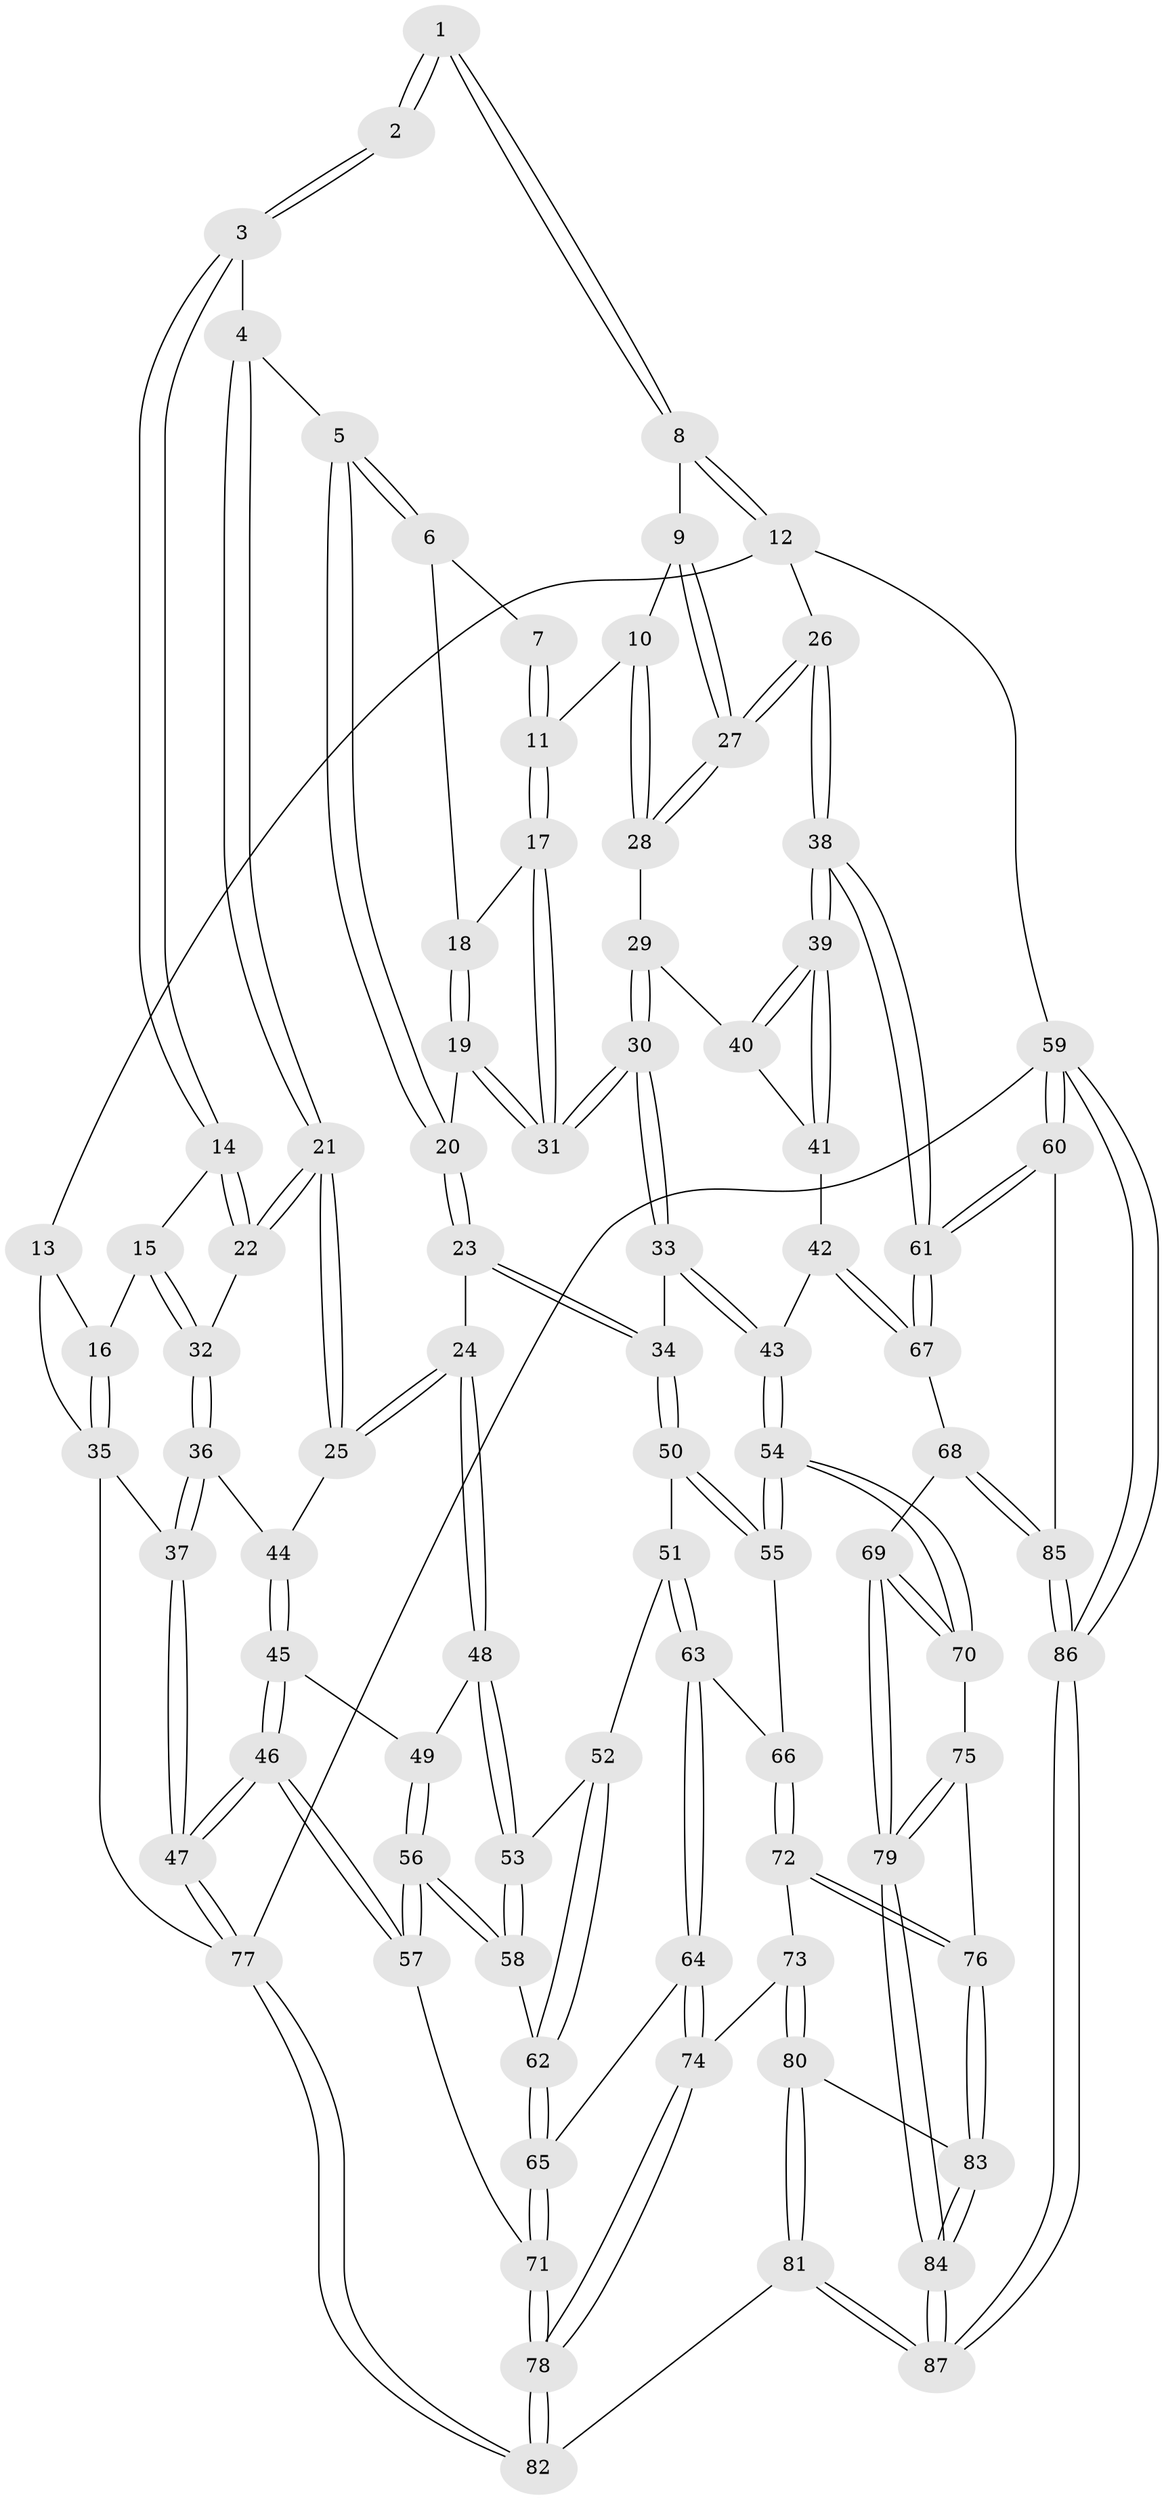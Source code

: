 // Generated by graph-tools (version 1.1) at 2025/00/03/09/25 05:00:56]
// undirected, 87 vertices, 214 edges
graph export_dot {
graph [start="1"]
  node [color=gray90,style=filled];
  1 [pos="+0.7769446003732356+0"];
  2 [pos="+0.21871747122446908+0"];
  3 [pos="+0.30491780537864266+0.026148472325077207"];
  4 [pos="+0.3387467543468718+0.05923205928100738"];
  5 [pos="+0.40459715777753413+0.10842531280949186"];
  6 [pos="+0.619870455687445+0.09692993101978255"];
  7 [pos="+0.7438686917903312+0"];
  8 [pos="+1+0"];
  9 [pos="+0.8341765526784559+0.20701317743299016"];
  10 [pos="+0.7991944932460674+0.22877582839795907"];
  11 [pos="+0.7857664966088144+0.23236364825675365"];
  12 [pos="+1+0"];
  13 [pos="+0.21674436750010342+0"];
  14 [pos="+0.22375471979653197+0.17264369330049428"];
  15 [pos="+0.08552119180067813+0.28281987213074705"];
  16 [pos="+0+0.29274842249350336"];
  17 [pos="+0.7767462434384158+0.2389785815846822"];
  18 [pos="+0.6297182838034469+0.13324400265296454"];
  19 [pos="+0.5788651779128009+0.2919022508735908"];
  20 [pos="+0.47978551352203486+0.324707868237467"];
  21 [pos="+0.3089646036843213+0.4091629281764778"];
  22 [pos="+0.3060706972110955+0.4084281216264855"];
  23 [pos="+0.43630146357012567+0.4073529922513406"];
  24 [pos="+0.37886678870910634+0.4374566031156306"];
  25 [pos="+0.36261525582693593+0.43298839301285924"];
  26 [pos="+1+0.29961937498208085"];
  27 [pos="+1+0.30072309880698583"];
  28 [pos="+0.9736742156494078+0.3551372206614494"];
  29 [pos="+0.8244866782478472+0.4250686414804862"];
  30 [pos="+0.7571262269612213+0.4175154343322129"];
  31 [pos="+0.732931203942436+0.3470578022453287"];
  32 [pos="+0.2900264230112829+0.4087657568277119"];
  33 [pos="+0.7570949171475058+0.41756204751349446"];
  34 [pos="+0.6382540912429059+0.5268289898610787"];
  35 [pos="+0+0.36261331682053344"];
  36 [pos="+0.12226519684165617+0.5060283189545445"];
  37 [pos="+0+0.5558852761660885"];
  38 [pos="+1+0.49962242038222826"];
  39 [pos="+1+0.524855338902793"];
  40 [pos="+0.8599765287609415+0.47424786484999765"];
  41 [pos="+0.911672431093191+0.5942852291987903"];
  42 [pos="+0.8940366078081514+0.617462925219195"];
  43 [pos="+0.8244446241917216+0.6342523806010238"];
  44 [pos="+0.22131621206596253+0.5792423659545753"];
  45 [pos="+0.22874073046431476+0.6137238582025696"];
  46 [pos="+0.0266014276038616+0.7967154600904442"];
  47 [pos="+0+0.8327765857228236"];
  48 [pos="+0.3817849569313972+0.5015903765201786"];
  49 [pos="+0.2641673978810476+0.620219687310845"];
  50 [pos="+0.6378920363222769+0.5748135176107562"];
  51 [pos="+0.46980030636039477+0.6318128058508395"];
  52 [pos="+0.44029305474303343+0.6056717831920467"];
  53 [pos="+0.39784934102749+0.5567413245656186"];
  54 [pos="+0.7429986212031838+0.6950503278303282"];
  55 [pos="+0.671877010367987+0.6558230649872854"];
  56 [pos="+0.3128923486437176+0.7030149809618269"];
  57 [pos="+0.22322487569292343+0.7884509490287066"];
  58 [pos="+0.3187263061083364+0.7012985775656834"];
  59 [pos="+1+1"];
  60 [pos="+1+0.8268541559508383"];
  61 [pos="+1+0.7349535016342172"];
  62 [pos="+0.3706120945672344+0.7200473077421696"];
  63 [pos="+0.4778223654965165+0.6924557931437324"];
  64 [pos="+0.4679160351594283+0.7563589767465069"];
  65 [pos="+0.38170120847088945+0.7266374861505682"];
  66 [pos="+0.6670627494665476+0.6599655193211355"];
  67 [pos="+0.9212621684070246+0.6730929889245728"];
  68 [pos="+0.9227798319156398+0.8215367196044057"];
  69 [pos="+0.8758709711051462+0.8222860613572383"];
  70 [pos="+0.7558011014644003+0.7335354916403228"];
  71 [pos="+0.3302291057319292+0.8611333859001365"];
  72 [pos="+0.5773408566076648+0.7665373905154876"];
  73 [pos="+0.4999145721188566+0.7968342681532932"];
  74 [pos="+0.48113050261735174+0.7854260654867161"];
  75 [pos="+0.6993746943770318+0.8309762516561257"];
  76 [pos="+0.676641511343502+0.8570588911031748"];
  77 [pos="+0+1"];
  78 [pos="+0.34184850958243934+0.8712855839130842"];
  79 [pos="+0.8191445599565705+0.8973254887621908"];
  80 [pos="+0.5403618669141966+0.9299433165718254"];
  81 [pos="+0.46257301480556573+1"];
  82 [pos="+0.398025949483099+1"];
  83 [pos="+0.6732404921731372+0.8694844858238788"];
  84 [pos="+0.7673566232920424+1"];
  85 [pos="+0.9582220308195837+0.8361212022386938"];
  86 [pos="+0.8358259416875196+1"];
  87 [pos="+0.779341477349988+1"];
  1 -- 2;
  1 -- 2;
  1 -- 8;
  1 -- 8;
  2 -- 3;
  2 -- 3;
  3 -- 4;
  3 -- 14;
  3 -- 14;
  4 -- 5;
  4 -- 21;
  4 -- 21;
  5 -- 6;
  5 -- 6;
  5 -- 20;
  5 -- 20;
  6 -- 7;
  6 -- 18;
  7 -- 11;
  7 -- 11;
  8 -- 9;
  8 -- 12;
  8 -- 12;
  9 -- 10;
  9 -- 27;
  9 -- 27;
  10 -- 11;
  10 -- 28;
  10 -- 28;
  11 -- 17;
  11 -- 17;
  12 -- 13;
  12 -- 26;
  12 -- 59;
  13 -- 16;
  13 -- 35;
  14 -- 15;
  14 -- 22;
  14 -- 22;
  15 -- 16;
  15 -- 32;
  15 -- 32;
  16 -- 35;
  16 -- 35;
  17 -- 18;
  17 -- 31;
  17 -- 31;
  18 -- 19;
  18 -- 19;
  19 -- 20;
  19 -- 31;
  19 -- 31;
  20 -- 23;
  20 -- 23;
  21 -- 22;
  21 -- 22;
  21 -- 25;
  21 -- 25;
  22 -- 32;
  23 -- 24;
  23 -- 34;
  23 -- 34;
  24 -- 25;
  24 -- 25;
  24 -- 48;
  24 -- 48;
  25 -- 44;
  26 -- 27;
  26 -- 27;
  26 -- 38;
  26 -- 38;
  27 -- 28;
  27 -- 28;
  28 -- 29;
  29 -- 30;
  29 -- 30;
  29 -- 40;
  30 -- 31;
  30 -- 31;
  30 -- 33;
  30 -- 33;
  32 -- 36;
  32 -- 36;
  33 -- 34;
  33 -- 43;
  33 -- 43;
  34 -- 50;
  34 -- 50;
  35 -- 37;
  35 -- 77;
  36 -- 37;
  36 -- 37;
  36 -- 44;
  37 -- 47;
  37 -- 47;
  38 -- 39;
  38 -- 39;
  38 -- 61;
  38 -- 61;
  39 -- 40;
  39 -- 40;
  39 -- 41;
  39 -- 41;
  40 -- 41;
  41 -- 42;
  42 -- 43;
  42 -- 67;
  42 -- 67;
  43 -- 54;
  43 -- 54;
  44 -- 45;
  44 -- 45;
  45 -- 46;
  45 -- 46;
  45 -- 49;
  46 -- 47;
  46 -- 47;
  46 -- 57;
  46 -- 57;
  47 -- 77;
  47 -- 77;
  48 -- 49;
  48 -- 53;
  48 -- 53;
  49 -- 56;
  49 -- 56;
  50 -- 51;
  50 -- 55;
  50 -- 55;
  51 -- 52;
  51 -- 63;
  51 -- 63;
  52 -- 53;
  52 -- 62;
  52 -- 62;
  53 -- 58;
  53 -- 58;
  54 -- 55;
  54 -- 55;
  54 -- 70;
  54 -- 70;
  55 -- 66;
  56 -- 57;
  56 -- 57;
  56 -- 58;
  56 -- 58;
  57 -- 71;
  58 -- 62;
  59 -- 60;
  59 -- 60;
  59 -- 86;
  59 -- 86;
  59 -- 77;
  60 -- 61;
  60 -- 61;
  60 -- 85;
  61 -- 67;
  61 -- 67;
  62 -- 65;
  62 -- 65;
  63 -- 64;
  63 -- 64;
  63 -- 66;
  64 -- 65;
  64 -- 74;
  64 -- 74;
  65 -- 71;
  65 -- 71;
  66 -- 72;
  66 -- 72;
  67 -- 68;
  68 -- 69;
  68 -- 85;
  68 -- 85;
  69 -- 70;
  69 -- 70;
  69 -- 79;
  69 -- 79;
  70 -- 75;
  71 -- 78;
  71 -- 78;
  72 -- 73;
  72 -- 76;
  72 -- 76;
  73 -- 74;
  73 -- 80;
  73 -- 80;
  74 -- 78;
  74 -- 78;
  75 -- 76;
  75 -- 79;
  75 -- 79;
  76 -- 83;
  76 -- 83;
  77 -- 82;
  77 -- 82;
  78 -- 82;
  78 -- 82;
  79 -- 84;
  79 -- 84;
  80 -- 81;
  80 -- 81;
  80 -- 83;
  81 -- 82;
  81 -- 87;
  81 -- 87;
  83 -- 84;
  83 -- 84;
  84 -- 87;
  84 -- 87;
  85 -- 86;
  85 -- 86;
  86 -- 87;
  86 -- 87;
}
